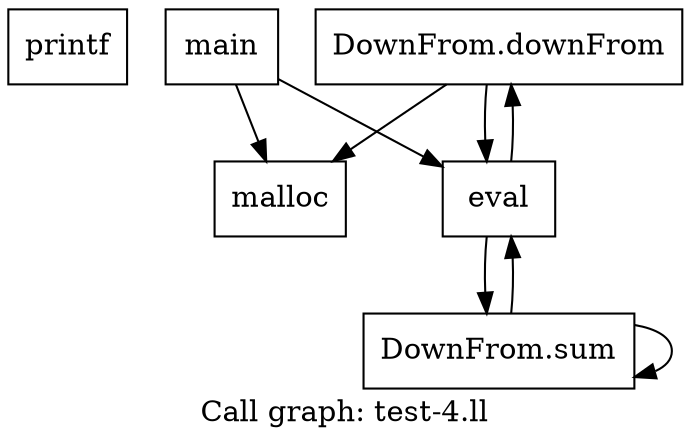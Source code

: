 digraph "Call graph: test-4.ll" {
	label="Call graph: test-4.ll";

	Node0x1be9e70 [shape=record,label="{printf}"];
	Node0x1be9f50 [shape=record,label="{malloc}"];
	Node0x1be9fd0 [shape=record,label="{eval}"];
	Node0x1be9fd0 -> Node0x1bea100;
	Node0x1be9fd0 -> Node0x1bed810;
	Node0x1bea100 [shape=record,label="{DownFrom.downFrom}"];
	Node0x1bea100 -> Node0x1be9fd0;
	Node0x1bea100 -> Node0x1be9f50;
	Node0x1bed810 [shape=record,label="{DownFrom.sum}"];
	Node0x1bed810 -> Node0x1be9fd0;
	Node0x1bed810 -> Node0x1bed810;
	Node0x1bedb40 [shape=record,label="{main}"];
	Node0x1bedb40 -> Node0x1be9f50;
	Node0x1bedb40 -> Node0x1be9fd0;
}
